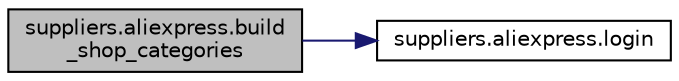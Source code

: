 digraph "suppliers.aliexpress.build_shop_categories"
{
 // LATEX_PDF_SIZE
  edge [fontname="Helvetica",fontsize="10",labelfontname="Helvetica",labelfontsize="10"];
  node [fontname="Helvetica",fontsize="10",shape=record];
  rankdir="LR";
  Node1 [label="suppliers.aliexpress.build\l_shop_categories",height=0.2,width=0.4,color="black", fillcolor="grey75", style="filled", fontcolor="black",tooltip=" "];
  Node1 -> Node2 [color="midnightblue",fontsize="10",style="solid",fontname="Helvetica"];
  Node2 [label="suppliers.aliexpress.login",height=0.2,width=0.4,color="black", fillcolor="white", style="filled",URL="$d7/dc2/namespacesuppliers_1_1aliexpress_a0e62919822fe0e9cd8c7b87ee1934505.html#a0e62919822fe0e9cd8c7b87ee1934505",tooltip=" "];
}
